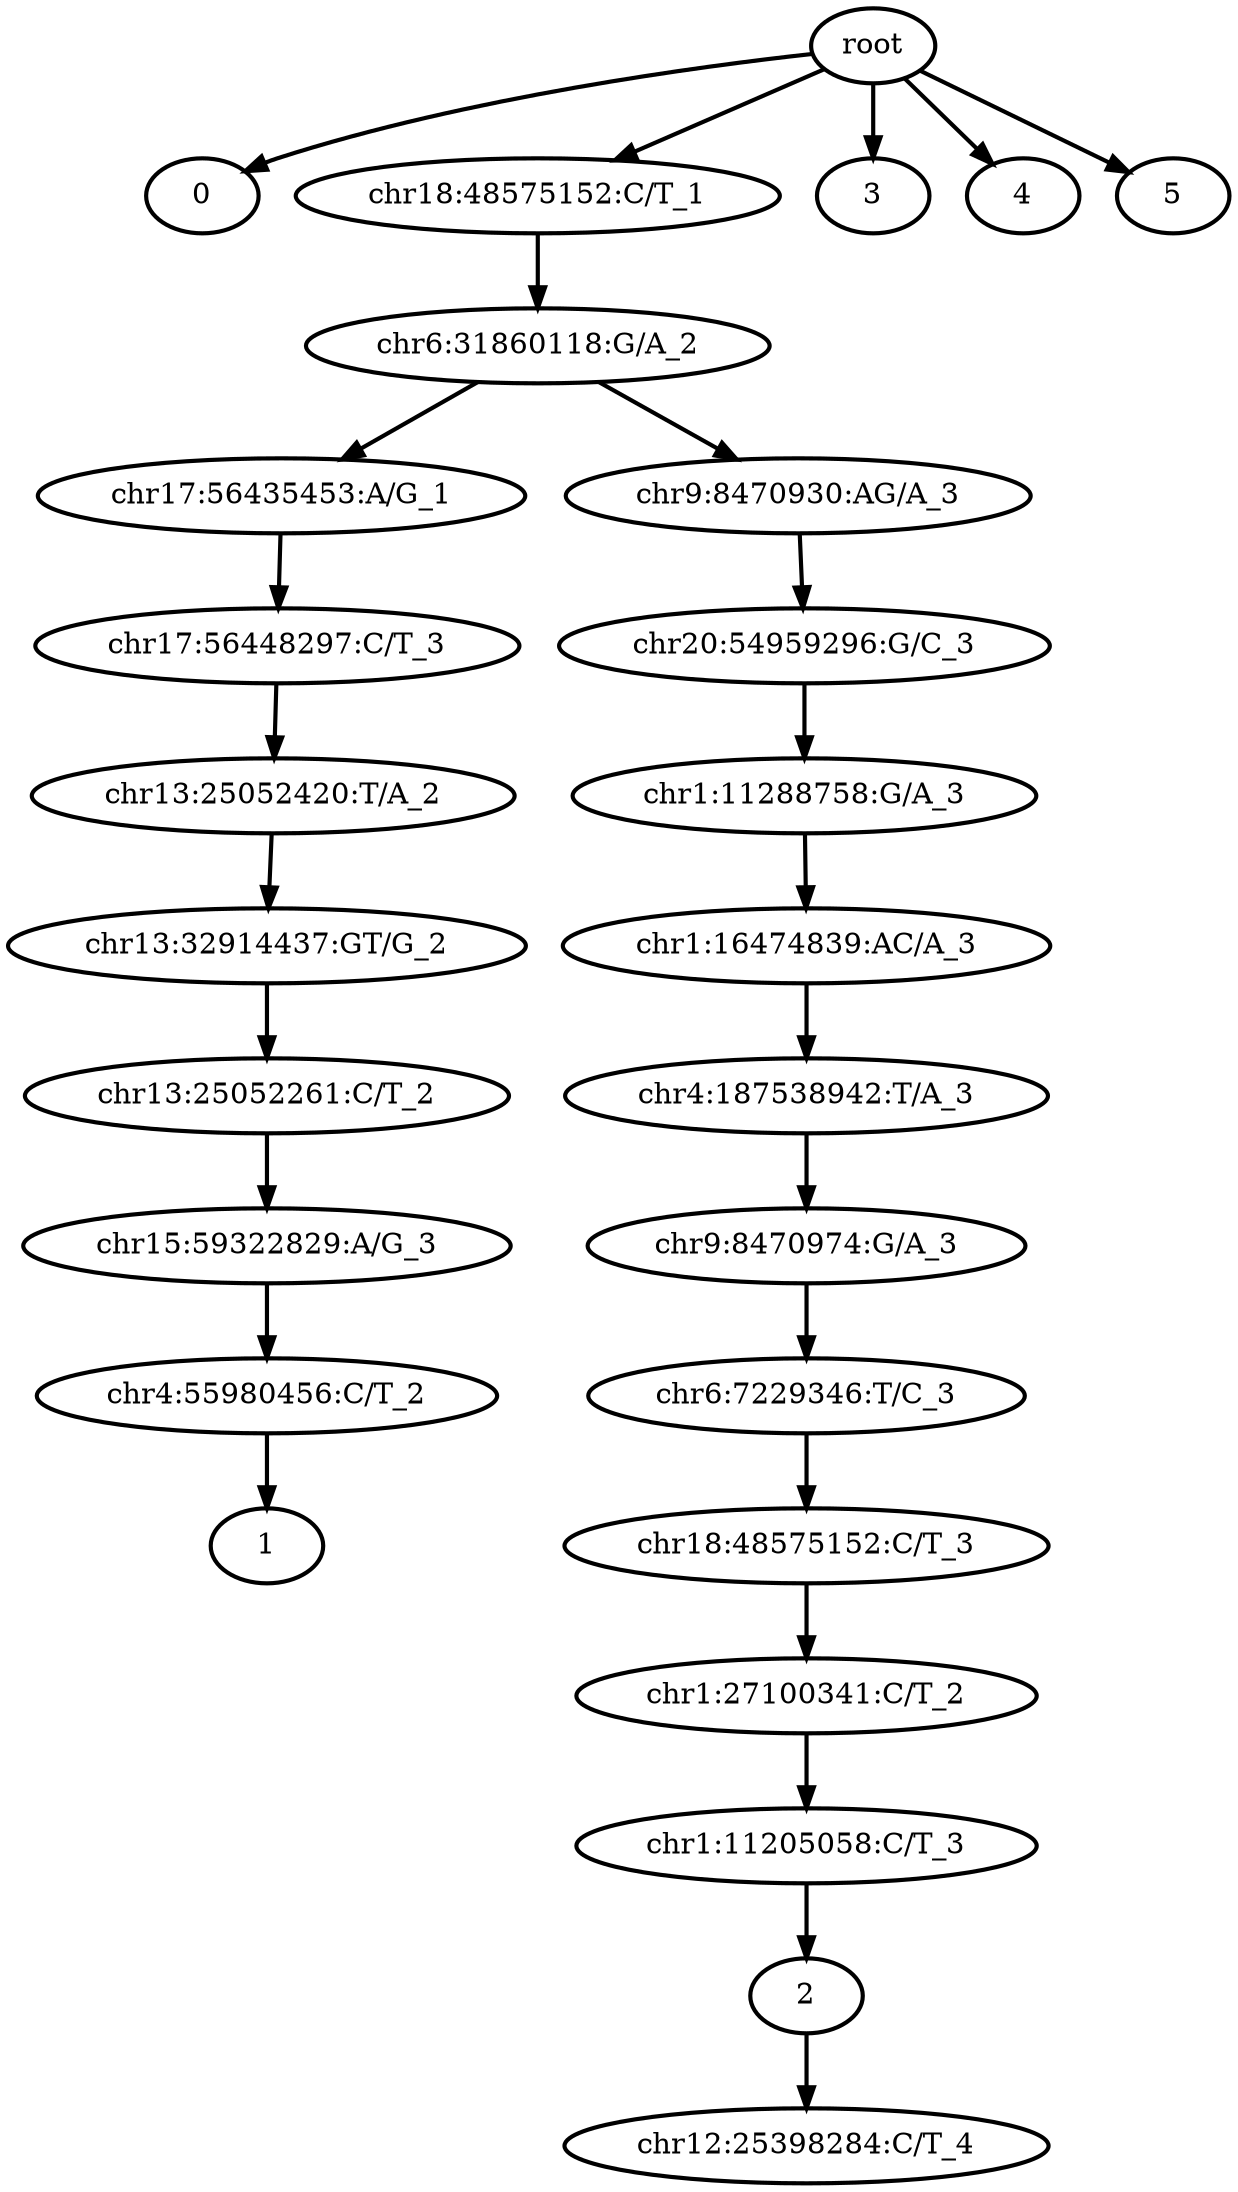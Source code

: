 digraph N {
	overlap="false"
	rankdir="TB"
	0 [label="root", style="bold"];
	1 [label="0", style="bold"];
	2 [label="chr18:48575152:C/T_1", style="bold"];
	3 [label="chr6:31860118:G/A_2", style="bold"];
	4 [label="chr17:56435453:A/G_1", style="bold"];
	5 [label="chr17:56448297:C/T_3", style="bold"];
	6 [label="chr13:25052420:T/A_2", style="bold"];
	7 [label="chr13:32914437:GT/G_2", style="bold"];
	8 [label="chr13:25052261:C/T_2", style="bold"];
	9 [label="chr15:59322829:A/G_3", style="bold"];
	10 [label="chr4:55980456:C/T_2", style="bold"];
	11 [label="1", style="bold"];
	12 [label="chr9:8470930:AG/A_3", style="bold"];
	13 [label="chr20:54959296:G/C_3", style="bold"];
	14 [label="chr1:11288758:G/A_3", style="bold"];
	15 [label="chr1:16474839:AC/A_3", style="bold"];
	16 [label="chr4:187538942:T/A_3", style="bold"];
	17 [label="chr9:8470974:G/A_3", style="bold"];
	18 [label="chr6:7229346:T/C_3", style="bold"];
	19 [label="chr18:48575152:C/T_3", style="bold"];
	20 [label="chr1:27100341:C/T_2", style="bold"];
	21 [label="chr1:11205058:C/T_3", style="bold"];
	22 [label="2", style="bold"];
	23 [label="3", style="bold"];
	24 [label="4", style="bold"];
	25 [label="5", style="bold"];
	26 [label="chr12:25398284:C/T_4", style="bold"];
	0 -> 1 [style="bold"];
	0 -> 2 [style="bold"];
	0 -> 23 [style="bold"];
	0 -> 24 [style="bold"];
	0 -> 25 [style="bold"];
	2 -> 3 [style="bold"];
	3 -> 4 [style="bold"];
	3 -> 12 [style="bold"];
	4 -> 5 [style="bold"];
	5 -> 6 [style="bold"];
	6 -> 7 [style="bold"];
	7 -> 8 [style="bold"];
	8 -> 9 [style="bold"];
	9 -> 10 [style="bold"];
	10 -> 11 [style="bold"];
	12 -> 13 [style="bold"];
	13 -> 14 [style="bold"];
	14 -> 15 [style="bold"];
	15 -> 16 [style="bold"];
	16 -> 17 [style="bold"];
	17 -> 18 [style="bold"];
	18 -> 19 [style="bold"];
	19 -> 20 [style="bold"];
	20 -> 21 [style="bold"];
	21 -> 22 [style="bold"];
	22 -> 26 [style="bold"];
}